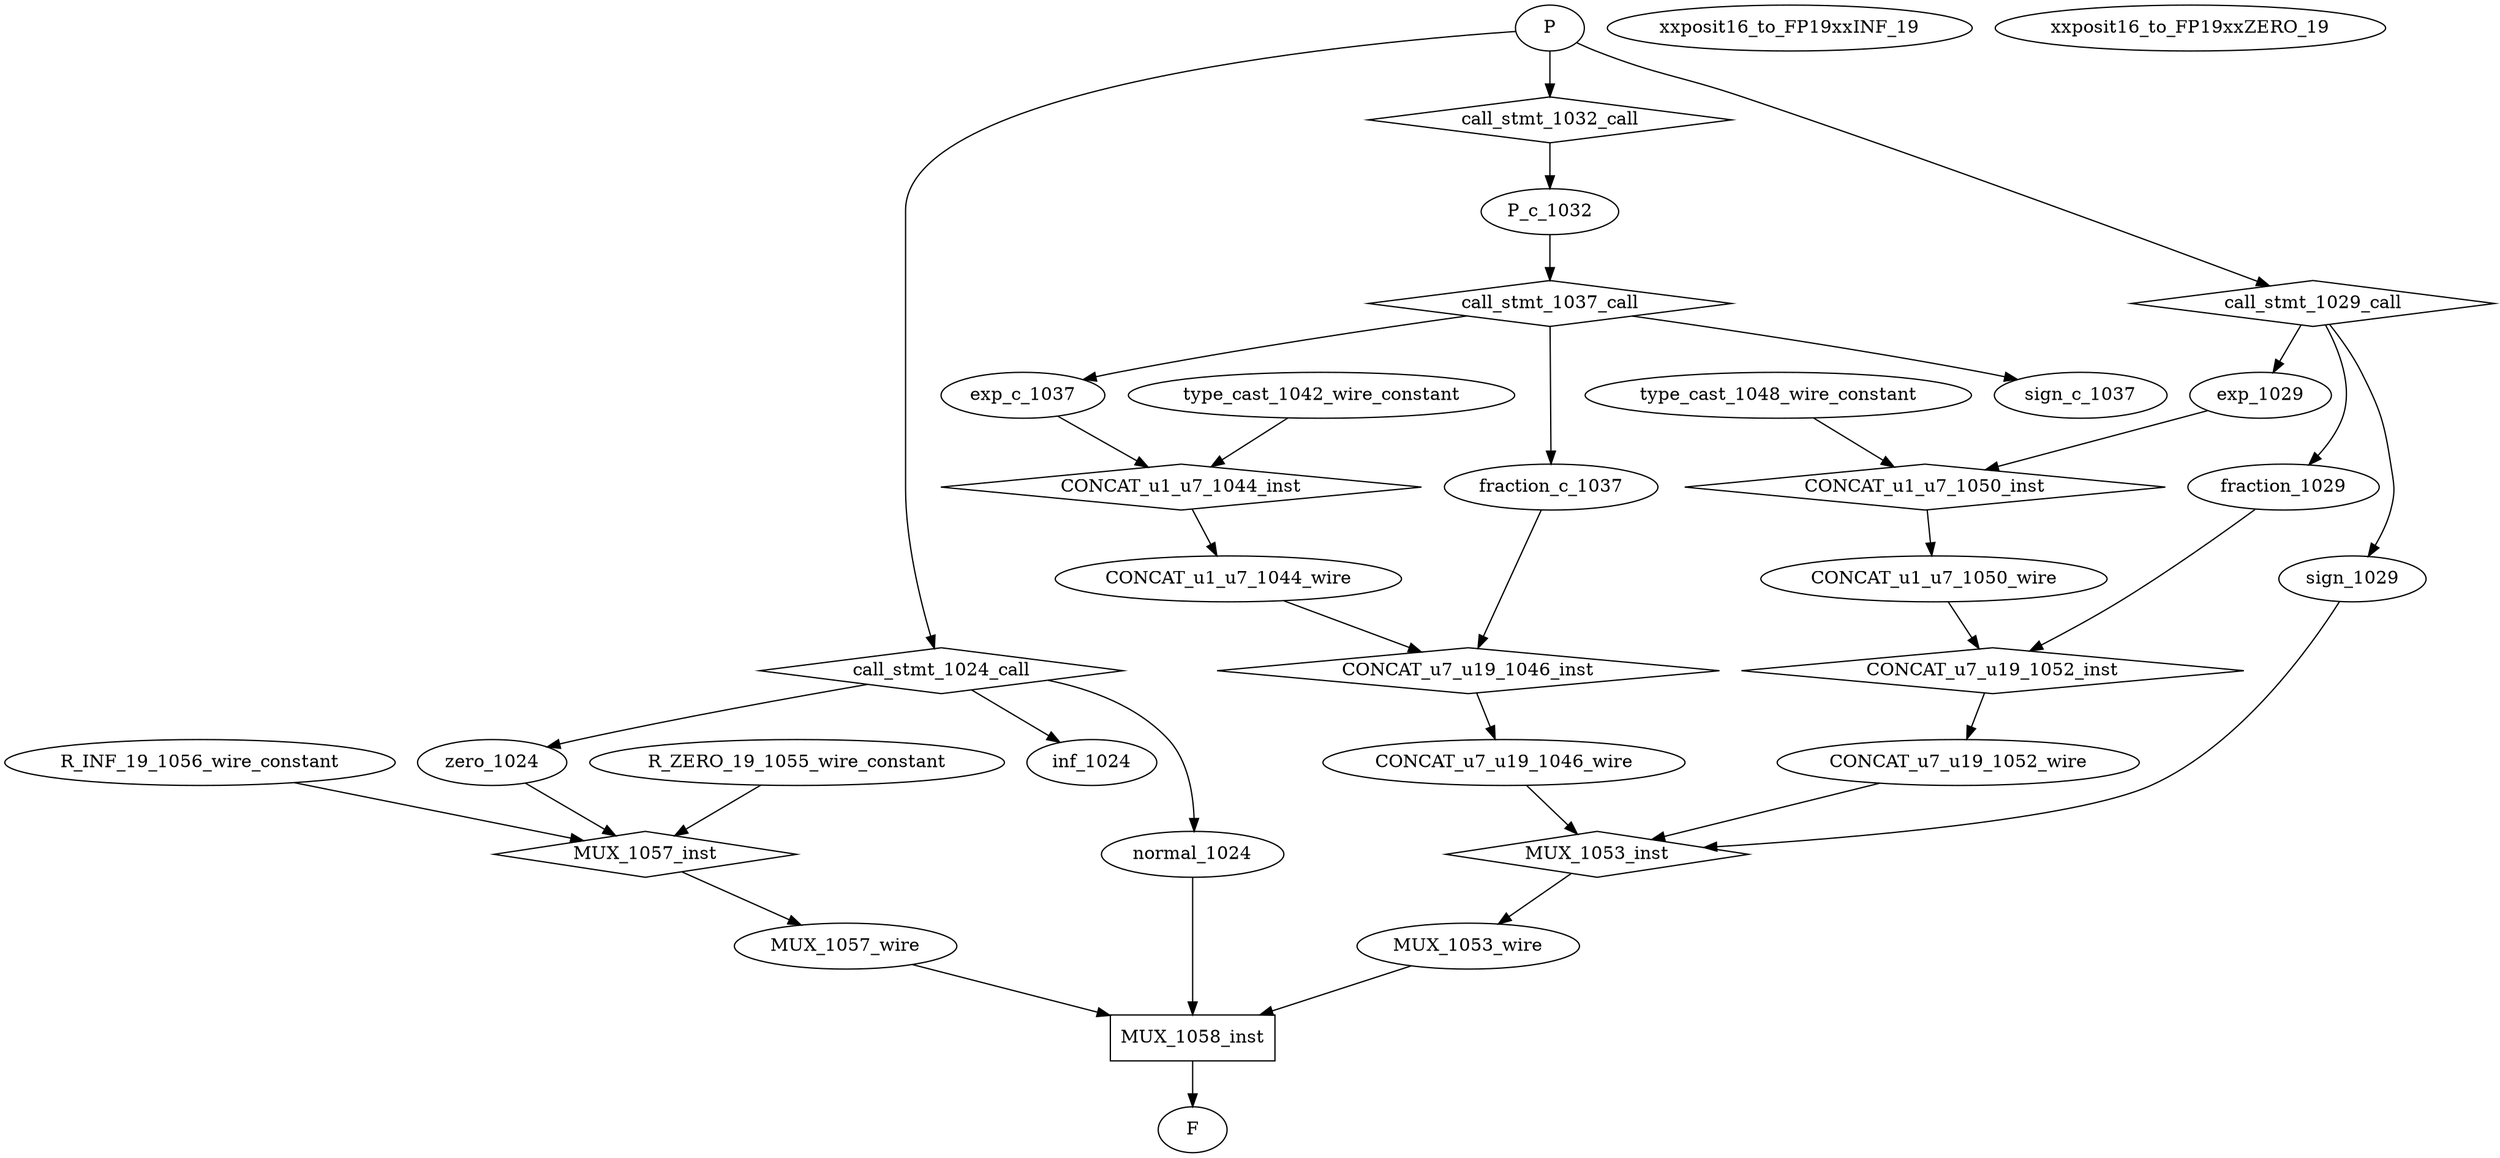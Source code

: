 digraph data_path {
  CONCAT_u1_u7_1044_wire [shape=ellipse];
  CONCAT_u1_u7_1050_wire [shape=ellipse];
  CONCAT_u7_u19_1046_wire [shape=ellipse];
  CONCAT_u7_u19_1052_wire [shape=ellipse];
  MUX_1053_wire [shape=ellipse];
  MUX_1057_wire [shape=ellipse];
  P_c_1032 [shape=ellipse];
  R_INF_19_1056_wire_constant [shape=ellipse];
  R_ZERO_19_1055_wire_constant [shape=ellipse];
  exp_1029 [shape=ellipse];
  exp_c_1037 [shape=ellipse];
  fraction_1029 [shape=ellipse];
  fraction_c_1037 [shape=ellipse];
  inf_1024 [shape=ellipse];
  normal_1024 [shape=ellipse];
  sign_1029 [shape=ellipse];
  sign_c_1037 [shape=ellipse];
  type_cast_1042_wire_constant [shape=ellipse];
  type_cast_1048_wire_constant [shape=ellipse];
  xxposit16_to_FP19xxINF_19 [shape=ellipse];
  xxposit16_to_FP19xxZERO_19 [shape=ellipse];
  zero_1024 [shape=ellipse];
  CONCAT_u1_u7_1044_inst [shape=diamond];
type_cast_1042_wire_constant  -> CONCAT_u1_u7_1044_inst;
exp_c_1037  -> CONCAT_u1_u7_1044_inst;
CONCAT_u1_u7_1044_inst -> CONCAT_u1_u7_1044_wire;
  CONCAT_u1_u7_1050_inst [shape=diamond];
type_cast_1048_wire_constant  -> CONCAT_u1_u7_1050_inst;
exp_1029  -> CONCAT_u1_u7_1050_inst;
CONCAT_u1_u7_1050_inst -> CONCAT_u1_u7_1050_wire;
  CONCAT_u7_u19_1046_inst [shape=diamond];
CONCAT_u1_u7_1044_wire  -> CONCAT_u7_u19_1046_inst;
fraction_c_1037  -> CONCAT_u7_u19_1046_inst;
CONCAT_u7_u19_1046_inst -> CONCAT_u7_u19_1046_wire;
  CONCAT_u7_u19_1052_inst [shape=diamond];
CONCAT_u1_u7_1050_wire  -> CONCAT_u7_u19_1052_inst;
fraction_1029  -> CONCAT_u7_u19_1052_inst;
CONCAT_u7_u19_1052_inst -> CONCAT_u7_u19_1052_wire;
  MUX_1053_inst [shape=diamond];
sign_1029  -> MUX_1053_inst;
CONCAT_u7_u19_1046_wire  -> MUX_1053_inst;
CONCAT_u7_u19_1052_wire  -> MUX_1053_inst;
MUX_1053_inst -> MUX_1053_wire;
  MUX_1057_inst [shape=diamond];
zero_1024  -> MUX_1057_inst;
R_ZERO_19_1055_wire_constant  -> MUX_1057_inst;
R_INF_19_1056_wire_constant  -> MUX_1057_inst;
MUX_1057_inst -> MUX_1057_wire;
  MUX_1058_inst [shape=rectangle];
normal_1024  -> MUX_1058_inst;
MUX_1053_wire  -> MUX_1058_inst;
MUX_1057_wire  -> MUX_1058_inst;
MUX_1058_inst -> F;
  call_stmt_1024_call [shape=diamond];
P  -> call_stmt_1024_call;
call_stmt_1024_call -> zero_1024;
call_stmt_1024_call -> normal_1024;
call_stmt_1024_call -> inf_1024;
  call_stmt_1029_call [shape=diamond];
P  -> call_stmt_1029_call;
call_stmt_1029_call -> sign_1029;
call_stmt_1029_call -> exp_1029;
call_stmt_1029_call -> fraction_1029;
  call_stmt_1032_call [shape=diamond];
P  -> call_stmt_1032_call;
call_stmt_1032_call -> P_c_1032;
  call_stmt_1037_call [shape=diamond];
P_c_1032  -> call_stmt_1037_call;
call_stmt_1037_call -> sign_c_1037;
call_stmt_1037_call -> exp_c_1037;
call_stmt_1037_call -> fraction_c_1037;
}
